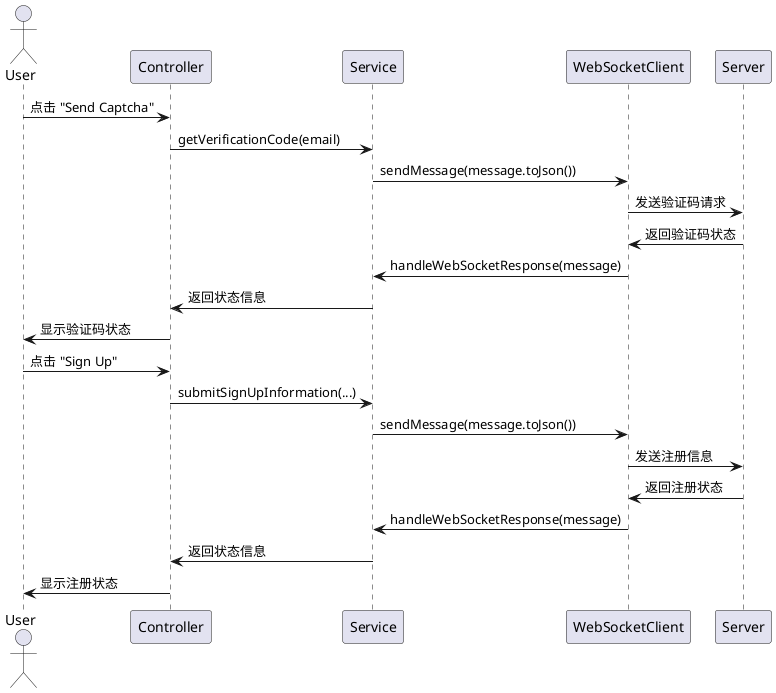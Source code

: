 @startuml 邮箱验证消息流程图
actor User
participant Controller
participant Service
participant WebSocketClient
participant Server

User -> Controller: 点击 "Send Captcha"
Controller -> Service: getVerificationCode(email)
Service -> WebSocketClient: sendMessage(message.toJson())
WebSocketClient -> Server: 发送验证码请求

Server -> WebSocketClient: 返回验证码状态
WebSocketClient -> Service: handleWebSocketResponse(message)
Service -> Controller: 返回状态信息
Controller -> User: 显示验证码状态

User -> Controller: 点击 "Sign Up"
Controller -> Service: submitSignUpInformation(...)
Service -> WebSocketClient: sendMessage(message.toJson())
WebSocketClient -> Server: 发送注册信息

Server -> WebSocketClient: 返回注册状态
WebSocketClient -> Service: handleWebSocketResponse(message)
Service -> Controller: 返回状态信息
Controller -> User: 显示注册状态
@enduml

